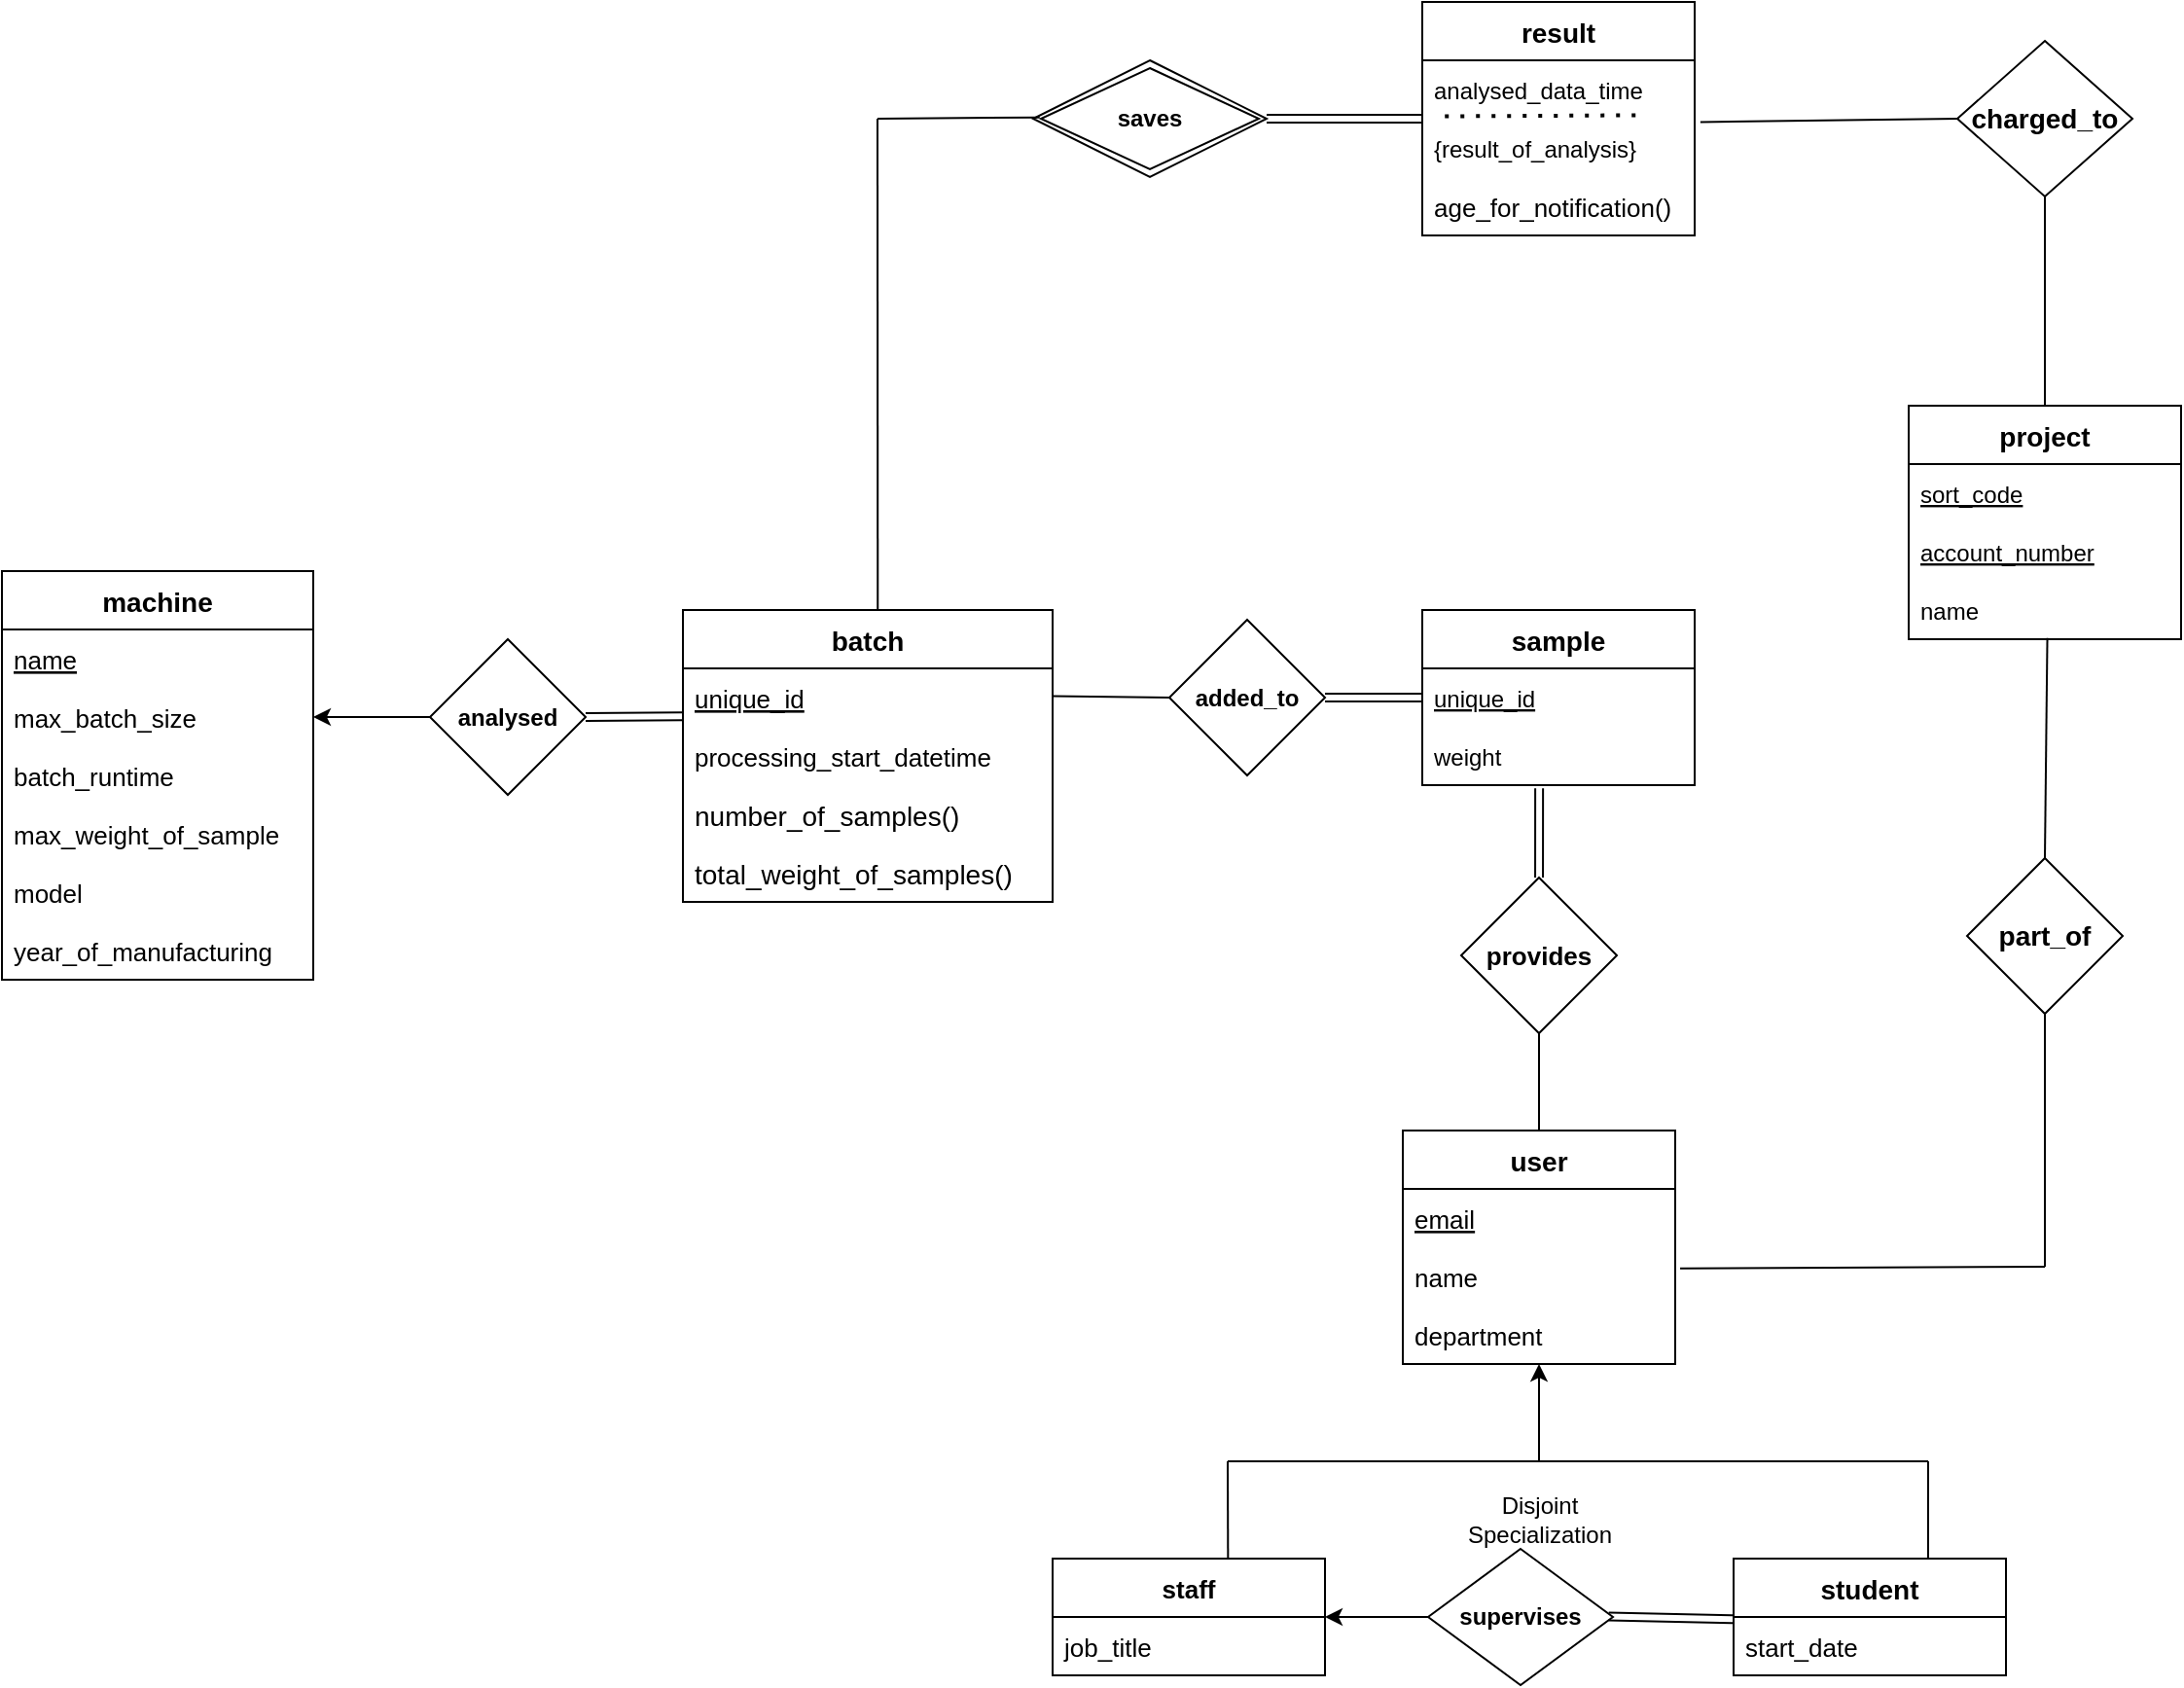 <mxfile version="20.4.0" type="device"><diagram id="R2lEEEUBdFMjLlhIrx00" name="Page-1"><mxGraphModel dx="1656" dy="1937" grid="1" gridSize="10" guides="1" tooltips="1" connect="1" arrows="1" fold="1" page="1" pageScale="1" pageWidth="850" pageHeight="1100" math="0" shadow="0" extFonts="Permanent Marker^https://fonts.googleapis.com/css?family=Permanent+Marker"><root><mxCell id="0"/><mxCell id="1" parent="0"/><mxCell id="4ooYaXZ_OvjeTQwM745a-33" value="&lt;b&gt;added_to&lt;/b&gt;" style="rhombus;whiteSpace=wrap;html=1;" parent="1" vertex="1"><mxGeometry x="970" y="137.5" width="80" height="80" as="geometry"/></mxCell><mxCell id="4ooYaXZ_OvjeTQwM745a-36" value="" style="endArrow=none;html=1;rounded=0;strokeColor=default;entryX=0;entryY=0.5;entryDx=0;entryDy=0;exitX=1.001;exitY=0.476;exitDx=0;exitDy=0;exitPerimeter=0;" parent="1" source="cAmsvzkpRaw-jetoBVp6-59" target="4ooYaXZ_OvjeTQwM745a-33" edge="1"><mxGeometry width="50" height="50" relative="1" as="geometry"><mxPoint x="803.25" y="176.7" as="sourcePoint"/><mxPoint x="510" y="300" as="targetPoint"/></mxGeometry></mxCell><mxCell id="4ooYaXZ_OvjeTQwM745a-107" value="Disjoint &lt;br&gt;Specialization" style="text;html=1;align=center;verticalAlign=middle;resizable=0;points=[];autosize=1;strokeColor=none;fillColor=none;" parent="1" vertex="1"><mxGeometry x="1110" y="580" width="100" height="40" as="geometry"/></mxCell><mxCell id="4ooYaXZ_OvjeTQwM745a-121" value="&lt;b&gt;analysed&lt;/b&gt;" style="rhombus;whiteSpace=wrap;html=1;" parent="1" vertex="1"><mxGeometry x="590" y="147.5" width="80" height="80" as="geometry"/></mxCell><mxCell id="4ooYaXZ_OvjeTQwM745a-155" value="&lt;b&gt;supervises&lt;/b&gt;" style="rhombus;whiteSpace=wrap;html=1;" parent="1" vertex="1"><mxGeometry x="1103" y="615" width="95" height="70" as="geometry"/></mxCell><mxCell id="cAmsvzkpRaw-jetoBVp6-4" value="&lt;b style=&quot;font-size: 14px;&quot;&gt;part_of&lt;/b&gt;" style="rhombus;whiteSpace=wrap;html=1;fontSize=14;" vertex="1" parent="1"><mxGeometry x="1380" y="260" width="80" height="80" as="geometry"/></mxCell><mxCell id="cAmsvzkpRaw-jetoBVp6-6" value="" style="endArrow=none;html=1;rounded=0;exitX=0.5;exitY=0;exitDx=0;exitDy=0;entryX=0.509;entryY=0.979;entryDx=0;entryDy=0;entryPerimeter=0;" edge="1" parent="1" source="cAmsvzkpRaw-jetoBVp6-4" target="cAmsvzkpRaw-jetoBVp6-25"><mxGeometry width="50" height="50" relative="1" as="geometry"><mxPoint x="1870" y="-135" as="sourcePoint"/><mxPoint x="2081.62" y="-104.97" as="targetPoint"/></mxGeometry></mxCell><mxCell id="cAmsvzkpRaw-jetoBVp6-7" value="" style="endArrow=none;html=1;rounded=0;exitX=1;exitY=0.5;exitDx=0;exitDy=0;entryX=0;entryY=0.5;entryDx=0;entryDy=0;shape=link;" edge="1" parent="1" source="4ooYaXZ_OvjeTQwM745a-33" target="cAmsvzkpRaw-jetoBVp6-17"><mxGeometry width="50" height="50" relative="1" as="geometry"><mxPoint x="1050" y="280" as="sourcePoint"/><mxPoint x="1050" y="176.94" as="targetPoint"/></mxGeometry></mxCell><mxCell id="cAmsvzkpRaw-jetoBVp6-8" value="result" style="swimlane;fontStyle=1;childLayout=stackLayout;horizontal=1;startSize=30;horizontalStack=0;resizeParent=1;resizeParentMax=0;resizeLast=0;collapsible=1;marginBottom=0;fontSize=14;" vertex="1" parent="1"><mxGeometry x="1100" y="-180" width="140" height="120" as="geometry"/></mxCell><mxCell id="cAmsvzkpRaw-jetoBVp6-9" value="analysed_data_time" style="text;strokeColor=none;fillColor=none;align=left;verticalAlign=middle;spacingLeft=4;spacingRight=4;overflow=hidden;points=[[0,0.5],[1,0.5]];portConstraint=eastwest;rotatable=0;fontStyle=0" vertex="1" parent="cAmsvzkpRaw-jetoBVp6-8"><mxGeometry y="30" width="140" height="30" as="geometry"/></mxCell><mxCell id="cAmsvzkpRaw-jetoBVp6-10" value="{result_of_analysis}" style="text;strokeColor=none;fillColor=none;align=left;verticalAlign=middle;spacingLeft=4;spacingRight=4;overflow=hidden;points=[[0,0.5],[1,0.5]];portConstraint=eastwest;rotatable=0;" vertex="1" parent="cAmsvzkpRaw-jetoBVp6-8"><mxGeometry y="60" width="140" height="30" as="geometry"/></mxCell><mxCell id="cAmsvzkpRaw-jetoBVp6-15" value="" style="endArrow=none;dashed=1;html=1;dashPattern=1 3;strokeWidth=2;rounded=0;entryX=0.797;entryY=-0.06;entryDx=0;entryDy=0;entryPerimeter=0;exitX=0.083;exitY=-0.041;exitDx=0;exitDy=0;exitPerimeter=0;" edge="1" parent="cAmsvzkpRaw-jetoBVp6-8" source="cAmsvzkpRaw-jetoBVp6-10" target="cAmsvzkpRaw-jetoBVp6-10"><mxGeometry width="50" height="50" relative="1" as="geometry"><mxPoint x="10" y="90" as="sourcePoint"/><mxPoint x="60" y="40" as="targetPoint"/></mxGeometry></mxCell><mxCell id="cAmsvzkpRaw-jetoBVp6-71" value="age_for_notification()" style="text;strokeColor=none;fillColor=none;align=left;verticalAlign=middle;spacingLeft=4;spacingRight=4;overflow=hidden;points=[[0,0.5],[1,0.5]];portConstraint=eastwest;rotatable=0;fontSize=13;" vertex="1" parent="cAmsvzkpRaw-jetoBVp6-8"><mxGeometry y="90" width="140" height="30" as="geometry"/></mxCell><mxCell id="cAmsvzkpRaw-jetoBVp6-12" value="&lt;b&gt;saves&lt;/b&gt;" style="shape=rhombus;double=1;perimeter=rhombusPerimeter;whiteSpace=wrap;html=1;align=center;" vertex="1" parent="1"><mxGeometry x="900" y="-150" width="120" height="60" as="geometry"/></mxCell><mxCell id="cAmsvzkpRaw-jetoBVp6-14" value="" style="endArrow=none;html=1;rounded=0;shape=link;entryX=1;entryY=0.5;entryDx=0;entryDy=0;" edge="1" parent="1" source="cAmsvzkpRaw-jetoBVp6-8" target="cAmsvzkpRaw-jetoBVp6-12"><mxGeometry width="50" height="50" relative="1" as="geometry"><mxPoint x="1100" y="420" as="sourcePoint"/><mxPoint x="1030" y="-120" as="targetPoint"/></mxGeometry></mxCell><mxCell id="cAmsvzkpRaw-jetoBVp6-16" value="sample" style="swimlane;fontStyle=1;childLayout=stackLayout;horizontal=1;startSize=30;horizontalStack=0;resizeParent=1;resizeParentMax=0;resizeLast=0;collapsible=1;marginBottom=0;fontSize=14;" vertex="1" parent="1"><mxGeometry x="1100" y="132.5" width="140" height="90" as="geometry"/></mxCell><mxCell id="cAmsvzkpRaw-jetoBVp6-17" value="unique_id" style="text;strokeColor=none;fillColor=none;align=left;verticalAlign=middle;spacingLeft=4;spacingRight=4;overflow=hidden;points=[[0,0.5],[1,0.5]];portConstraint=eastwest;rotatable=0;fontStyle=4" vertex="1" parent="cAmsvzkpRaw-jetoBVp6-16"><mxGeometry y="30" width="140" height="30" as="geometry"/></mxCell><mxCell id="cAmsvzkpRaw-jetoBVp6-18" value="weight" style="text;strokeColor=none;fillColor=none;align=left;verticalAlign=middle;spacingLeft=4;spacingRight=4;overflow=hidden;points=[[0,0.5],[1,0.5]];portConstraint=eastwest;rotatable=0;" vertex="1" parent="cAmsvzkpRaw-jetoBVp6-16"><mxGeometry y="60" width="140" height="30" as="geometry"/></mxCell><mxCell id="cAmsvzkpRaw-jetoBVp6-21" value="" style="endArrow=none;html=1;rounded=0;entryX=0.527;entryY=0.001;entryDx=0;entryDy=0;entryPerimeter=0;" edge="1" parent="1" target="cAmsvzkpRaw-jetoBVp6-58"><mxGeometry width="50" height="50" relative="1" as="geometry"><mxPoint x="820" y="-120" as="sourcePoint"/><mxPoint x="820" y="130" as="targetPoint"/></mxGeometry></mxCell><mxCell id="cAmsvzkpRaw-jetoBVp6-22" value="project" style="swimlane;fontStyle=1;childLayout=stackLayout;horizontal=1;startSize=30;horizontalStack=0;resizeParent=1;resizeParentMax=0;resizeLast=0;collapsible=1;marginBottom=0;fontSize=14;" vertex="1" parent="1"><mxGeometry x="1350" y="27.5" width="140" height="120" as="geometry"/></mxCell><mxCell id="cAmsvzkpRaw-jetoBVp6-23" value="sort_code" style="text;strokeColor=none;fillColor=none;align=left;verticalAlign=middle;spacingLeft=4;spacingRight=4;overflow=hidden;points=[[0,0.5],[1,0.5]];portConstraint=eastwest;rotatable=0;fontStyle=4" vertex="1" parent="cAmsvzkpRaw-jetoBVp6-22"><mxGeometry y="30" width="140" height="30" as="geometry"/></mxCell><mxCell id="cAmsvzkpRaw-jetoBVp6-24" value="account_number" style="text;strokeColor=none;fillColor=none;align=left;verticalAlign=middle;spacingLeft=4;spacingRight=4;overflow=hidden;points=[[0,0.5],[1,0.5]];portConstraint=eastwest;rotatable=0;fontStyle=4" vertex="1" parent="cAmsvzkpRaw-jetoBVp6-22"><mxGeometry y="60" width="140" height="30" as="geometry"/></mxCell><mxCell id="cAmsvzkpRaw-jetoBVp6-25" value="name" style="text;strokeColor=none;fillColor=none;align=left;verticalAlign=middle;spacingLeft=4;spacingRight=4;overflow=hidden;points=[[0,0.5],[1,0.5]];portConstraint=eastwest;rotatable=0;" vertex="1" parent="cAmsvzkpRaw-jetoBVp6-22"><mxGeometry y="90" width="140" height="30" as="geometry"/></mxCell><mxCell id="cAmsvzkpRaw-jetoBVp6-26" value="user" style="swimlane;fontStyle=1;childLayout=stackLayout;horizontal=1;startSize=30;horizontalStack=0;resizeParent=1;resizeParentMax=0;resizeLast=0;collapsible=1;marginBottom=0;fontSize=14;" vertex="1" parent="1"><mxGeometry x="1090" y="400" width="140" height="120" as="geometry"/></mxCell><mxCell id="cAmsvzkpRaw-jetoBVp6-27" value="email" style="text;strokeColor=none;fillColor=none;align=left;verticalAlign=middle;spacingLeft=4;spacingRight=4;overflow=hidden;points=[[0,0.5],[1,0.5]];portConstraint=eastwest;rotatable=0;fontSize=13;fontStyle=4" vertex="1" parent="cAmsvzkpRaw-jetoBVp6-26"><mxGeometry y="30" width="140" height="30" as="geometry"/></mxCell><mxCell id="cAmsvzkpRaw-jetoBVp6-28" value="name" style="text;strokeColor=none;fillColor=none;align=left;verticalAlign=middle;spacingLeft=4;spacingRight=4;overflow=hidden;points=[[0,0.5],[1,0.5]];portConstraint=eastwest;rotatable=0;fontSize=13;" vertex="1" parent="cAmsvzkpRaw-jetoBVp6-26"><mxGeometry y="60" width="140" height="30" as="geometry"/></mxCell><mxCell id="cAmsvzkpRaw-jetoBVp6-29" value="department" style="text;strokeColor=none;fillColor=none;align=left;verticalAlign=middle;spacingLeft=4;spacingRight=4;overflow=hidden;points=[[0,0.5],[1,0.5]];portConstraint=eastwest;rotatable=0;fontSize=13;" vertex="1" parent="cAmsvzkpRaw-jetoBVp6-26"><mxGeometry y="90" width="140" height="30" as="geometry"/></mxCell><mxCell id="cAmsvzkpRaw-jetoBVp6-30" value="student" style="swimlane;fontStyle=1;childLayout=stackLayout;horizontal=1;startSize=30;horizontalStack=0;resizeParent=1;resizeParentMax=0;resizeLast=0;collapsible=1;marginBottom=0;fontSize=14;" vertex="1" parent="1"><mxGeometry x="1260" y="620" width="140" height="60" as="geometry"/></mxCell><mxCell id="cAmsvzkpRaw-jetoBVp6-31" value="start_date" style="text;strokeColor=none;fillColor=none;align=left;verticalAlign=middle;spacingLeft=4;spacingRight=4;overflow=hidden;points=[[0,0.5],[1,0.5]];portConstraint=eastwest;rotatable=0;fontSize=13;" vertex="1" parent="cAmsvzkpRaw-jetoBVp6-30"><mxGeometry y="30" width="140" height="30" as="geometry"/></mxCell><mxCell id="cAmsvzkpRaw-jetoBVp6-34" value="staff" style="swimlane;fontStyle=1;childLayout=stackLayout;horizontal=1;startSize=30;horizontalStack=0;resizeParent=1;resizeParentMax=0;resizeLast=0;collapsible=1;marginBottom=0;fontSize=13;" vertex="1" parent="1"><mxGeometry x="910" y="620" width="140" height="60" as="geometry"/></mxCell><mxCell id="cAmsvzkpRaw-jetoBVp6-35" value="job_title" style="text;strokeColor=none;fillColor=none;align=left;verticalAlign=middle;spacingLeft=4;spacingRight=4;overflow=hidden;points=[[0,0.5],[1,0.5]];portConstraint=eastwest;rotatable=0;fontSize=13;" vertex="1" parent="cAmsvzkpRaw-jetoBVp6-34"><mxGeometry y="30" width="140" height="30" as="geometry"/></mxCell><mxCell id="cAmsvzkpRaw-jetoBVp6-36" value="" style="endArrow=classic;html=1;rounded=0;fontSize=13;exitX=0;exitY=0.5;exitDx=0;exitDy=0;entryX=1;entryY=0;entryDx=0;entryDy=0;entryPerimeter=0;" edge="1" parent="1" source="4ooYaXZ_OvjeTQwM745a-155" target="cAmsvzkpRaw-jetoBVp6-35"><mxGeometry width="50" height="50" relative="1" as="geometry"><mxPoint x="1050" y="680" as="sourcePoint"/><mxPoint x="1100" y="630" as="targetPoint"/></mxGeometry></mxCell><mxCell id="cAmsvzkpRaw-jetoBVp6-37" value="" style="endArrow=none;html=1;rounded=0;fontSize=13;shape=link;entryX=-0.001;entryY=0.039;entryDx=0;entryDy=0;entryPerimeter=0;exitX=0.977;exitY=0.497;exitDx=0;exitDy=0;exitPerimeter=0;" edge="1" parent="1" source="4ooYaXZ_OvjeTQwM745a-155" target="cAmsvzkpRaw-jetoBVp6-31"><mxGeometry width="50" height="50" relative="1" as="geometry"><mxPoint x="1150" y="690" as="sourcePoint"/><mxPoint x="1200" y="640" as="targetPoint"/></mxGeometry></mxCell><mxCell id="cAmsvzkpRaw-jetoBVp6-46" value="machine" style="swimlane;fontStyle=1;childLayout=stackLayout;horizontal=1;startSize=30;horizontalStack=0;resizeParent=1;resizeParentMax=0;resizeLast=0;collapsible=1;marginBottom=0;fontSize=14;" vertex="1" parent="1"><mxGeometry x="370" y="112.5" width="160" height="210" as="geometry"/></mxCell><mxCell id="cAmsvzkpRaw-jetoBVp6-52" value="name" style="text;strokeColor=none;fillColor=none;align=left;verticalAlign=middle;spacingLeft=4;spacingRight=4;overflow=hidden;points=[[0,0.5],[1,0.5]];portConstraint=eastwest;rotatable=0;fontSize=13;fontStyle=4" vertex="1" parent="cAmsvzkpRaw-jetoBVp6-46"><mxGeometry y="30" width="160" height="30" as="geometry"/></mxCell><mxCell id="cAmsvzkpRaw-jetoBVp6-47" value="max_batch_size" style="text;strokeColor=none;fillColor=none;align=left;verticalAlign=middle;spacingLeft=4;spacingRight=4;overflow=hidden;points=[[0,0.5],[1,0.5]];portConstraint=eastwest;rotatable=0;fontSize=13;" vertex="1" parent="cAmsvzkpRaw-jetoBVp6-46"><mxGeometry y="60" width="160" height="30" as="geometry"/></mxCell><mxCell id="cAmsvzkpRaw-jetoBVp6-48" value="batch_runtime" style="text;strokeColor=none;fillColor=none;align=left;verticalAlign=middle;spacingLeft=4;spacingRight=4;overflow=hidden;points=[[0,0.5],[1,0.5]];portConstraint=eastwest;rotatable=0;fontSize=13;" vertex="1" parent="cAmsvzkpRaw-jetoBVp6-46"><mxGeometry y="90" width="160" height="30" as="geometry"/></mxCell><mxCell id="cAmsvzkpRaw-jetoBVp6-49" value="max_weight_of_sample" style="text;strokeColor=none;fillColor=none;align=left;verticalAlign=middle;spacingLeft=4;spacingRight=4;overflow=hidden;points=[[0,0.5],[1,0.5]];portConstraint=eastwest;rotatable=0;fontSize=13;" vertex="1" parent="cAmsvzkpRaw-jetoBVp6-46"><mxGeometry y="120" width="160" height="30" as="geometry"/></mxCell><mxCell id="cAmsvzkpRaw-jetoBVp6-50" value="model" style="text;strokeColor=none;fillColor=none;align=left;verticalAlign=middle;spacingLeft=4;spacingRight=4;overflow=hidden;points=[[0,0.5],[1,0.5]];portConstraint=eastwest;rotatable=0;fontSize=13;" vertex="1" parent="cAmsvzkpRaw-jetoBVp6-46"><mxGeometry y="150" width="160" height="30" as="geometry"/></mxCell><mxCell id="cAmsvzkpRaw-jetoBVp6-51" value="year_of_manufacturing" style="text;strokeColor=none;fillColor=none;align=left;verticalAlign=middle;spacingLeft=4;spacingRight=4;overflow=hidden;points=[[0,0.5],[1,0.5]];portConstraint=eastwest;rotatable=0;fontSize=13;" vertex="1" parent="cAmsvzkpRaw-jetoBVp6-46"><mxGeometry y="180" width="160" height="30" as="geometry"/></mxCell><mxCell id="cAmsvzkpRaw-jetoBVp6-58" value="batch" style="swimlane;fontStyle=1;childLayout=stackLayout;horizontal=1;startSize=30;horizontalStack=0;resizeParent=1;resizeParentMax=0;resizeLast=0;collapsible=1;marginBottom=0;fontSize=14;" vertex="1" parent="1"><mxGeometry x="720" y="132.5" width="190" height="150" as="geometry"/></mxCell><mxCell id="cAmsvzkpRaw-jetoBVp6-59" value="unique_id" style="text;strokeColor=none;fillColor=none;align=left;verticalAlign=middle;spacingLeft=4;spacingRight=4;overflow=hidden;points=[[0,0.5],[1,0.5]];portConstraint=eastwest;rotatable=0;fontSize=13;fontStyle=4" vertex="1" parent="cAmsvzkpRaw-jetoBVp6-58"><mxGeometry y="30" width="190" height="30" as="geometry"/></mxCell><mxCell id="cAmsvzkpRaw-jetoBVp6-60" value="processing_start_datetime    " style="text;strokeColor=none;fillColor=none;align=left;verticalAlign=middle;spacingLeft=4;spacingRight=4;overflow=hidden;points=[[0,0.5],[1,0.5]];portConstraint=eastwest;rotatable=0;fontSize=13;" vertex="1" parent="cAmsvzkpRaw-jetoBVp6-58"><mxGeometry y="60" width="190" height="30" as="geometry"/></mxCell><mxCell id="cAmsvzkpRaw-jetoBVp6-85" value="number_of_samples()" style="text;strokeColor=none;fillColor=none;align=left;verticalAlign=middle;spacingLeft=4;spacingRight=4;overflow=hidden;points=[[0,0.5],[1,0.5]];portConstraint=eastwest;rotatable=0;fontSize=14;" vertex="1" parent="cAmsvzkpRaw-jetoBVp6-58"><mxGeometry y="90" width="190" height="30" as="geometry"/></mxCell><mxCell id="cAmsvzkpRaw-jetoBVp6-86" value="total_weight_of_samples()" style="text;strokeColor=none;fillColor=none;align=left;verticalAlign=middle;spacingLeft=4;spacingRight=4;overflow=hidden;points=[[0,0.5],[1,0.5]];portConstraint=eastwest;rotatable=0;fontSize=14;" vertex="1" parent="cAmsvzkpRaw-jetoBVp6-58"><mxGeometry y="120" width="190" height="30" as="geometry"/></mxCell><mxCell id="cAmsvzkpRaw-jetoBVp6-62" value="" style="endArrow=classic;html=1;rounded=0;fontSize=13;exitX=0;exitY=0.5;exitDx=0;exitDy=0;" edge="1" parent="1" source="4ooYaXZ_OvjeTQwM745a-121" target="cAmsvzkpRaw-jetoBVp6-47"><mxGeometry width="50" height="50" relative="1" as="geometry"><mxPoint x="350" y="210" as="sourcePoint"/><mxPoint x="400" y="160" as="targetPoint"/></mxGeometry></mxCell><mxCell id="cAmsvzkpRaw-jetoBVp6-63" value="&lt;b&gt;provides&lt;/b&gt;" style="rhombus;whiteSpace=wrap;html=1;fontSize=13;" vertex="1" parent="1"><mxGeometry x="1120" y="270" width="80" height="80" as="geometry"/></mxCell><mxCell id="cAmsvzkpRaw-jetoBVp6-64" value="" style="endArrow=none;html=1;rounded=0;fontSize=13;entryX=0.429;entryY=1.054;entryDx=0;entryDy=0;entryPerimeter=0;shape=link;" edge="1" parent="1" source="cAmsvzkpRaw-jetoBVp6-63" target="cAmsvzkpRaw-jetoBVp6-18"><mxGeometry width="50" height="50" relative="1" as="geometry"><mxPoint x="890" y="360" as="sourcePoint"/><mxPoint x="940" y="310" as="targetPoint"/></mxGeometry></mxCell><mxCell id="cAmsvzkpRaw-jetoBVp6-65" value="" style="endArrow=none;html=1;rounded=0;fontSize=13;entryX=0.5;entryY=1;entryDx=0;entryDy=0;exitX=0.5;exitY=0;exitDx=0;exitDy=0;" edge="1" parent="1" source="cAmsvzkpRaw-jetoBVp6-26" target="cAmsvzkpRaw-jetoBVp6-63"><mxGeometry width="50" height="50" relative="1" as="geometry"><mxPoint x="890" y="360" as="sourcePoint"/><mxPoint x="940" y="310" as="targetPoint"/></mxGeometry></mxCell><mxCell id="cAmsvzkpRaw-jetoBVp6-66" value="" style="endArrow=none;html=1;rounded=0;fontSize=13;" edge="1" parent="1"><mxGeometry width="50" height="50" relative="1" as="geometry"><mxPoint x="1000" y="570" as="sourcePoint"/><mxPoint x="1360" y="570" as="targetPoint"/></mxGeometry></mxCell><mxCell id="cAmsvzkpRaw-jetoBVp6-67" value="" style="endArrow=none;html=1;rounded=0;fontSize=13;exitX=0.644;exitY=0.002;exitDx=0;exitDy=0;exitPerimeter=0;" edge="1" parent="1" source="cAmsvzkpRaw-jetoBVp6-34"><mxGeometry width="50" height="50" relative="1" as="geometry"><mxPoint x="1140" y="620" as="sourcePoint"/><mxPoint x="1000" y="570" as="targetPoint"/></mxGeometry></mxCell><mxCell id="cAmsvzkpRaw-jetoBVp6-68" value="" style="endArrow=none;html=1;rounded=0;fontSize=13;exitX=0.714;exitY=-0.004;exitDx=0;exitDy=0;exitPerimeter=0;" edge="1" parent="1" source="cAmsvzkpRaw-jetoBVp6-30"><mxGeometry width="50" height="50" relative="1" as="geometry"><mxPoint x="1370" y="620" as="sourcePoint"/><mxPoint x="1360" y="570" as="targetPoint"/></mxGeometry></mxCell><mxCell id="cAmsvzkpRaw-jetoBVp6-70" value="" style="endArrow=classic;html=1;rounded=0;fontSize=13;entryX=0.5;entryY=1;entryDx=0;entryDy=0;" edge="1" parent="1" target="cAmsvzkpRaw-jetoBVp6-26"><mxGeometry width="50" height="50" relative="1" as="geometry"><mxPoint x="1160" y="570" as="sourcePoint"/><mxPoint x="1210" y="570" as="targetPoint"/></mxGeometry></mxCell><mxCell id="cAmsvzkpRaw-jetoBVp6-74" value="" style="endArrow=none;html=1;rounded=0;fontSize=14;entryX=1;entryY=0.5;entryDx=0;entryDy=0;exitX=-0.002;exitY=0.822;exitDx=0;exitDy=0;exitPerimeter=0;shape=link;" edge="1" parent="1" source="cAmsvzkpRaw-jetoBVp6-59" target="4ooYaXZ_OvjeTQwM745a-121"><mxGeometry width="50" height="50" relative="1" as="geometry"><mxPoint x="600" y="270" as="sourcePoint"/><mxPoint x="650" y="220" as="targetPoint"/></mxGeometry></mxCell><mxCell id="cAmsvzkpRaw-jetoBVp6-76" value="" style="endArrow=none;html=1;rounded=0;fontSize=14;exitX=1.018;exitY=0.361;exitDx=0;exitDy=0;exitPerimeter=0;" edge="1" parent="1" source="cAmsvzkpRaw-jetoBVp6-28"><mxGeometry width="50" height="50" relative="1" as="geometry"><mxPoint x="1250" y="310" as="sourcePoint"/><mxPoint x="1420" y="470" as="targetPoint"/></mxGeometry></mxCell><mxCell id="cAmsvzkpRaw-jetoBVp6-77" value="" style="endArrow=none;html=1;rounded=0;fontSize=14;entryX=0.5;entryY=1;entryDx=0;entryDy=0;" edge="1" parent="1" target="cAmsvzkpRaw-jetoBVp6-4"><mxGeometry width="50" height="50" relative="1" as="geometry"><mxPoint x="1420" y="470" as="sourcePoint"/><mxPoint x="1300" y="370" as="targetPoint"/></mxGeometry></mxCell><mxCell id="cAmsvzkpRaw-jetoBVp6-78" value="&lt;b&gt;charged_to&lt;/b&gt;" style="rhombus;whiteSpace=wrap;html=1;fontSize=14;" vertex="1" parent="1"><mxGeometry x="1375" y="-160" width="90" height="80" as="geometry"/></mxCell><mxCell id="cAmsvzkpRaw-jetoBVp6-79" value="" style="endArrow=none;html=1;rounded=0;fontSize=14;exitX=1.021;exitY=1.057;exitDx=0;exitDy=0;exitPerimeter=0;entryX=0;entryY=0.5;entryDx=0;entryDy=0;" edge="1" parent="1" source="cAmsvzkpRaw-jetoBVp6-9" target="cAmsvzkpRaw-jetoBVp6-78"><mxGeometry width="50" height="50" relative="1" as="geometry"><mxPoint x="1300" y="20" as="sourcePoint"/><mxPoint x="1350" y="-30" as="targetPoint"/></mxGeometry></mxCell><mxCell id="cAmsvzkpRaw-jetoBVp6-80" value="" style="endArrow=none;html=1;rounded=0;fontSize=14;exitX=0.5;exitY=1;exitDx=0;exitDy=0;entryX=0.5;entryY=0;entryDx=0;entryDy=0;" edge="1" parent="1" source="cAmsvzkpRaw-jetoBVp6-78" target="cAmsvzkpRaw-jetoBVp6-22"><mxGeometry width="50" height="50" relative="1" as="geometry"><mxPoint x="1300" y="170" as="sourcePoint"/><mxPoint x="1350" y="120" as="targetPoint"/></mxGeometry></mxCell><mxCell id="cAmsvzkpRaw-jetoBVp6-82" value="" style="endArrow=none;html=1;rounded=0;fontSize=14;entryX=0.028;entryY=0.489;entryDx=0;entryDy=0;entryPerimeter=0;" edge="1" parent="1" target="cAmsvzkpRaw-jetoBVp6-12"><mxGeometry width="50" height="50" relative="1" as="geometry"><mxPoint x="820" y="-120" as="sourcePoint"/><mxPoint x="970" y="-70" as="targetPoint"/></mxGeometry></mxCell></root></mxGraphModel></diagram></mxfile>